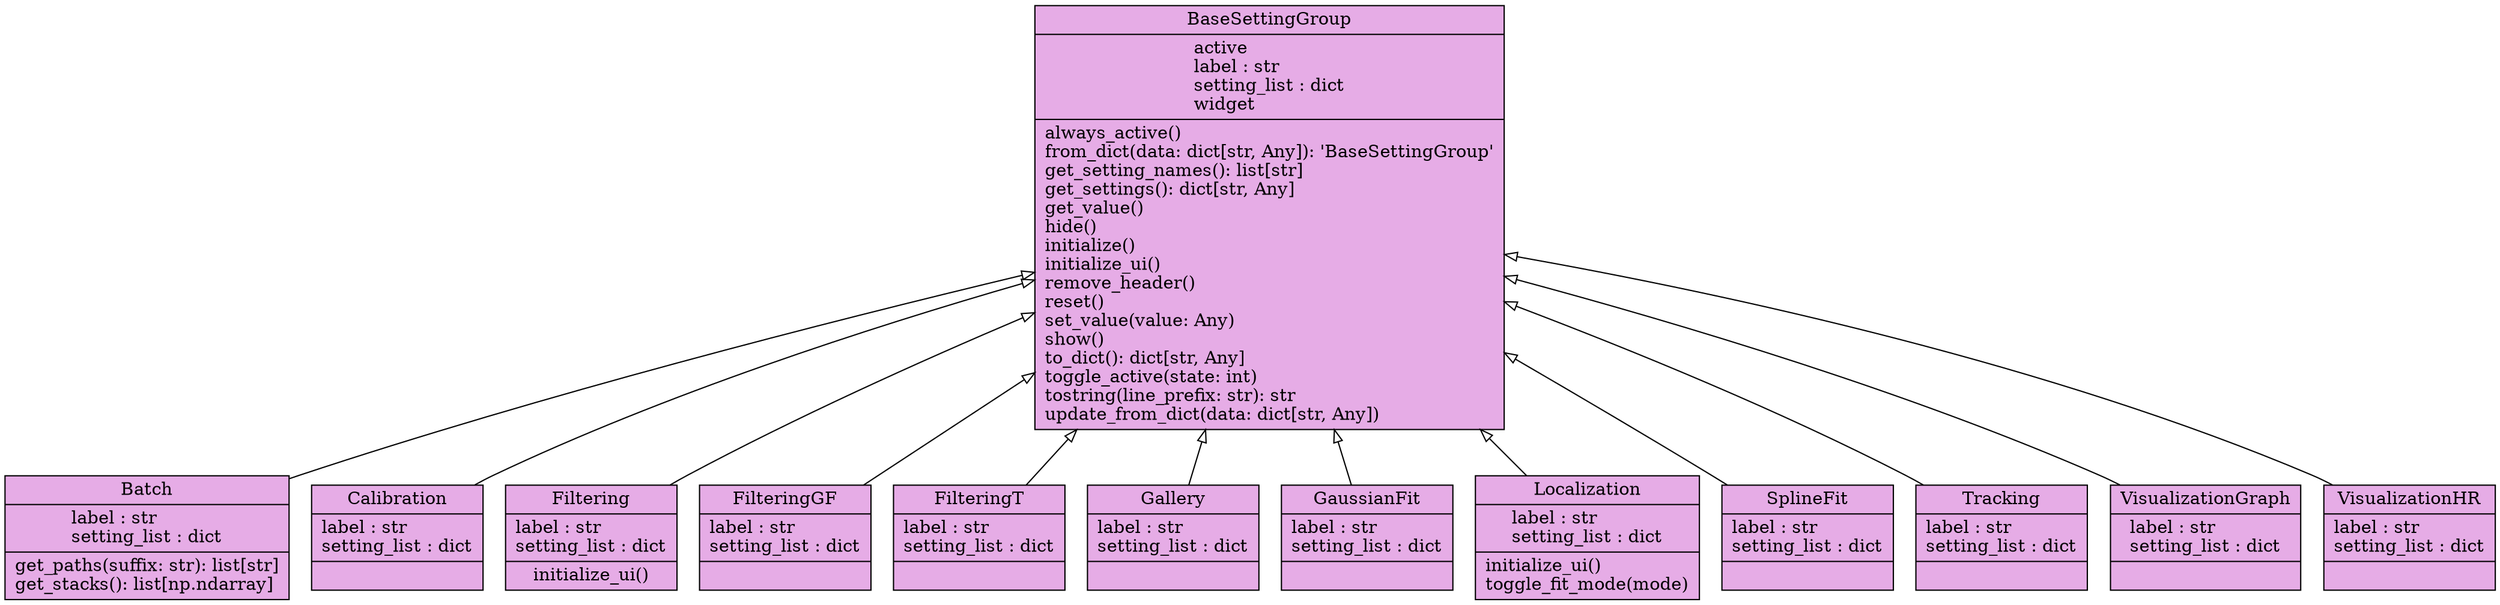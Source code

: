 digraph "classes_palm_tracer" {
rankdir=BT
charset="utf-8"
"palm_tracer.Settings.Groups.BaseSettingGroup.BaseSettingGroup" [color="black", fontcolor="black", label=<{BaseSettingGroup|active<br ALIGN="LEFT"/>label : str<br ALIGN="LEFT"/>setting_list : dict<br ALIGN="LEFT"/>widget<br ALIGN="LEFT"/>|always_active()<br ALIGN="LEFT"/>from_dict(data: dict[str, Any]): 'BaseSettingGroup'<br ALIGN="LEFT"/>get_setting_names(): list[str]<br ALIGN="LEFT"/>get_settings(): dict[str, Any]<br ALIGN="LEFT"/>get_value()<br ALIGN="LEFT"/>hide()<br ALIGN="LEFT"/>initialize()<br ALIGN="LEFT"/>initialize_ui()<br ALIGN="LEFT"/>remove_header()<br ALIGN="LEFT"/>reset()<br ALIGN="LEFT"/>set_value(value: Any)<br ALIGN="LEFT"/>show()<br ALIGN="LEFT"/>to_dict(): dict[str, Any]<br ALIGN="LEFT"/>toggle_active(state: int)<br ALIGN="LEFT"/>tostring(line_prefix: str): str<br ALIGN="LEFT"/>update_from_dict(data: dict[str, Any])<br ALIGN="LEFT"/>}>, shape="record", style="filled", fillcolor="#e6ace6"];
"palm_tracer.Settings.Groups.Batch.Batch" [color="black", fontcolor="black", label=<{Batch|label : str<br ALIGN="LEFT"/>setting_list : dict<br ALIGN="LEFT"/>|get_paths(suffix: str): list[str]<br ALIGN="LEFT"/>get_stacks(): list[np.ndarray]<br ALIGN="LEFT"/>}>, shape="record", style="filled", fillcolor="#e6ace6"];
"palm_tracer.Settings.Groups.Calibration.Calibration" [color="black", fontcolor="black", label=<{Calibration|label : str<br ALIGN="LEFT"/>setting_list : dict<br ALIGN="LEFT"/>|}>, shape="record", style="filled", fillcolor="#e6ace6"];
"palm_tracer.Settings.Groups.Filtering.Filtering" [color="black", fontcolor="black", label=<{Filtering|label : str<br ALIGN="LEFT"/>setting_list : dict<br ALIGN="LEFT"/>|initialize_ui()<br ALIGN="LEFT"/>}>, shape="record", style="filled", fillcolor="#e6ace6"];
"palm_tracer.Settings.Groups.FilteringGF.FilteringGF" [color="black", fontcolor="black", label=<{FilteringGF|label : str<br ALIGN="LEFT"/>setting_list : dict<br ALIGN="LEFT"/>|}>, shape="record", style="filled", fillcolor="#e6ace6"];
"palm_tracer.Settings.Groups.FilteringT.FilteringT" [color="black", fontcolor="black", label=<{FilteringT|label : str<br ALIGN="LEFT"/>setting_list : dict<br ALIGN="LEFT"/>|}>, shape="record", style="filled", fillcolor="#e6ace6"];
"palm_tracer.Settings.Groups.Gallery.Gallery" [color="black", fontcolor="black", label=<{Gallery|label : str<br ALIGN="LEFT"/>setting_list : dict<br ALIGN="LEFT"/>|}>, shape="record", style="filled", fillcolor="#e6ace6"];
"palm_tracer.Settings.Groups.GaussianFit.GaussianFit" [color="black", fontcolor="black", label=<{GaussianFit|label : str<br ALIGN="LEFT"/>setting_list : dict<br ALIGN="LEFT"/>|}>, shape="record", style="filled", fillcolor="#e6ace6"];
"palm_tracer.Settings.Groups.Localization.Localization" [color="black", fontcolor="black", label=<{Localization|label : str<br ALIGN="LEFT"/>setting_list : dict<br ALIGN="LEFT"/>|initialize_ui()<br ALIGN="LEFT"/>toggle_fit_mode(mode)<br ALIGN="LEFT"/>}>, shape="record", style="filled", fillcolor="#e6ace6"];
"palm_tracer.Settings.Groups.SplineFit.SplineFit" [color="black", fontcolor="black", label=<{SplineFit|label : str<br ALIGN="LEFT"/>setting_list : dict<br ALIGN="LEFT"/>|}>, shape="record", style="filled", fillcolor="#e6ace6"];
"palm_tracer.Settings.Groups.Tracking.Tracking" [color="black", fontcolor="black", label=<{Tracking|label : str<br ALIGN="LEFT"/>setting_list : dict<br ALIGN="LEFT"/>|}>, shape="record", style="filled", fillcolor="#e6ace6"];
"palm_tracer.Settings.Groups.VisualizationGraph.VisualizationGraph" [color="black", fontcolor="black", label=<{VisualizationGraph|label : str<br ALIGN="LEFT"/>setting_list : dict<br ALIGN="LEFT"/>|}>, shape="record", style="filled", fillcolor="#e6ace6"];
"palm_tracer.Settings.Groups.VisualizationHR.VisualizationHR" [color="black", fontcolor="black", label=<{VisualizationHR|label : str<br ALIGN="LEFT"/>setting_list : dict<br ALIGN="LEFT"/>|}>, shape="record", style="filled", fillcolor="#e6ace6"];

"palm_tracer.Settings.Groups.Batch.Batch" -> "palm_tracer.Settings.Groups.BaseSettingGroup.BaseSettingGroup" [arrowhead="empty", arrowtail="none", style="filled", fillcolor="#e6ace6"];
"palm_tracer.Settings.Groups.Calibration.Calibration" -> "palm_tracer.Settings.Groups.BaseSettingGroup.BaseSettingGroup" [arrowhead="empty", arrowtail="none", style="filled", fillcolor="#e6ace6"];
"palm_tracer.Settings.Groups.Filtering.Filtering" -> "palm_tracer.Settings.Groups.BaseSettingGroup.BaseSettingGroup" [arrowhead="empty", arrowtail="none", style="filled", fillcolor="#e6ace6"];
"palm_tracer.Settings.Groups.FilteringGF.FilteringGF" -> "palm_tracer.Settings.Groups.BaseSettingGroup.BaseSettingGroup" [arrowhead="empty", arrowtail="none", style="filled", fillcolor="#e6ace6"];
"palm_tracer.Settings.Groups.FilteringT.FilteringT" -> "palm_tracer.Settings.Groups.BaseSettingGroup.BaseSettingGroup" [arrowhead="empty", arrowtail="none", style="filled", fillcolor="#e6ace6"];
"palm_tracer.Settings.Groups.Gallery.Gallery" -> "palm_tracer.Settings.Groups.BaseSettingGroup.BaseSettingGroup" [arrowhead="empty", arrowtail="none", style="filled", fillcolor="#e6ace6"];
"palm_tracer.Settings.Groups.GaussianFit.GaussianFit" -> "palm_tracer.Settings.Groups.BaseSettingGroup.BaseSettingGroup" [arrowhead="empty", arrowtail="none", style="filled", fillcolor="#e6ace6"];
"palm_tracer.Settings.Groups.Localization.Localization" -> "palm_tracer.Settings.Groups.BaseSettingGroup.BaseSettingGroup" [arrowhead="empty", arrowtail="none", style="filled", fillcolor="#e6ace6"];
"palm_tracer.Settings.Groups.SplineFit.SplineFit" -> "palm_tracer.Settings.Groups.BaseSettingGroup.BaseSettingGroup" [arrowhead="empty", arrowtail="none", style="filled", fillcolor="#e6ace6"];
"palm_tracer.Settings.Groups.Tracking.Tracking" -> "palm_tracer.Settings.Groups.BaseSettingGroup.BaseSettingGroup" [arrowhead="empty", arrowtail="none", style="filled", fillcolor="#e6ace6"];
"palm_tracer.Settings.Groups.VisualizationHR.VisualizationHR" -> "palm_tracer.Settings.Groups.BaseSettingGroup.BaseSettingGroup" [arrowhead="empty", arrowtail="none", style="filled", fillcolor="#e6ace6"];
"palm_tracer.Settings.Groups.VisualizationGraph.VisualizationGraph" -> "palm_tracer.Settings.Groups.BaseSettingGroup.BaseSettingGroup" [arrowhead="empty", arrowtail="none", style="filled", fillcolor="#e6ace6"];
}
